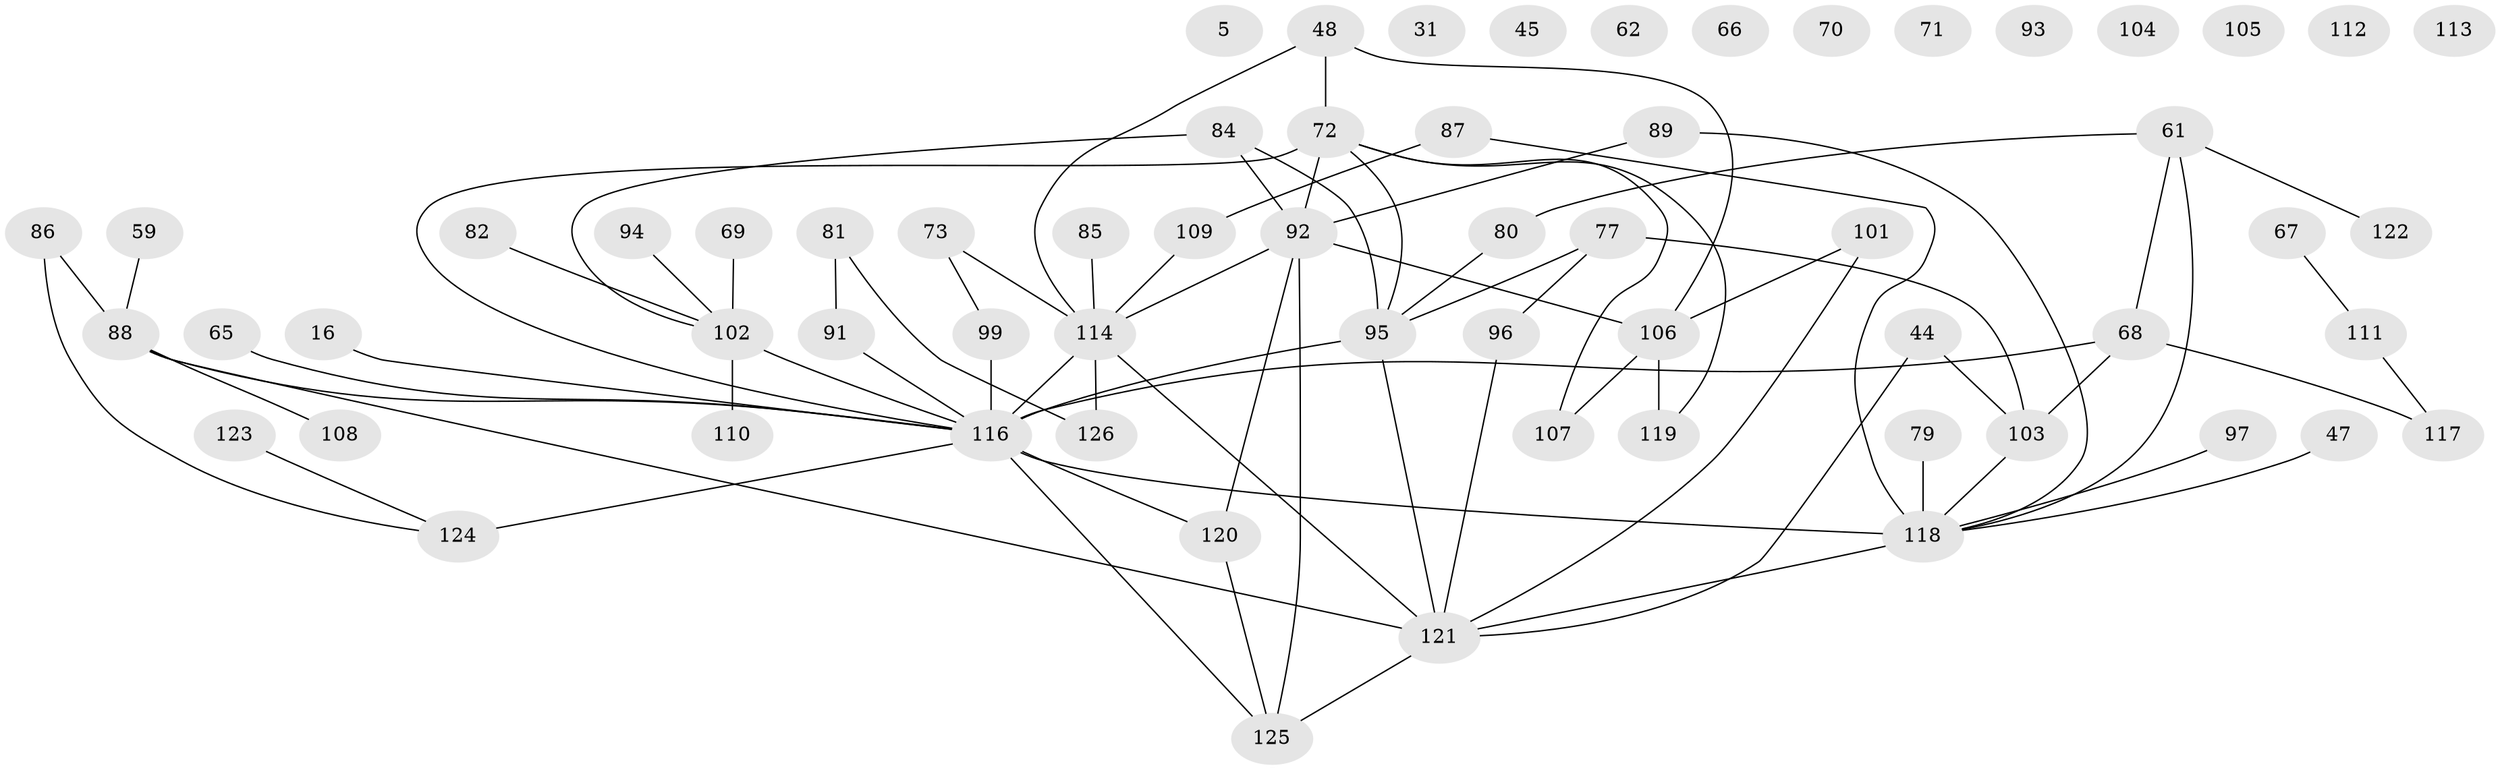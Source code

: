 // original degree distribution, {2: 0.29365079365079366, 4: 0.12698412698412698, 0: 0.09523809523809523, 3: 0.1746031746031746, 8: 0.015873015873015872, 5: 0.09523809523809523, 1: 0.15873015873015872, 6: 0.023809523809523808, 7: 0.007936507936507936, 9: 0.007936507936507936}
// Generated by graph-tools (version 1.1) at 2025/39/03/09/25 04:39:29]
// undirected, 63 vertices, 77 edges
graph export_dot {
graph [start="1"]
  node [color=gray90,style=filled];
  5;
  16;
  31;
  44;
  45;
  47;
  48;
  59;
  61 [super="+1+38+37"];
  62;
  65;
  66;
  67;
  68 [super="+18+33+24"];
  69;
  70;
  71;
  72 [super="+51+53"];
  73;
  77;
  79;
  80;
  81;
  82;
  84 [super="+76"];
  85;
  86;
  87;
  88 [super="+4+41"];
  89 [super="+14"];
  91 [super="+63+60"];
  92 [super="+19+78"];
  93;
  94;
  95 [super="+74+54"];
  96 [super="+11"];
  97;
  99;
  101;
  102 [super="+52+42"];
  103 [super="+17"];
  104;
  105;
  106 [super="+100"];
  107;
  108;
  109;
  110;
  111 [super="+21+22"];
  112;
  113;
  114 [super="+39+75"];
  116 [super="+58+64+98+115"];
  117;
  118 [super="+83+13+28"];
  119;
  120;
  121 [super="+30+43+90"];
  122;
  123;
  124 [super="+27"];
  125 [super="+25"];
  126;
  16 -- 116;
  44 -- 103;
  44 -- 121;
  47 -- 118;
  48 -- 114;
  48 -- 72;
  48 -- 106;
  59 -- 88;
  61 -- 118;
  61 -- 122;
  61 -- 80;
  61 -- 68;
  65 -- 116;
  67 -- 111;
  68 -- 117;
  68 -- 103;
  68 -- 116;
  69 -- 102;
  72 -- 107;
  72 -- 95;
  72 -- 116 [weight=3];
  72 -- 119;
  72 -- 92;
  73 -- 99;
  73 -- 114;
  77 -- 96 [weight=2];
  77 -- 103 [weight=2];
  77 -- 95 [weight=2];
  79 -- 118;
  80 -- 95;
  81 -- 126;
  81 -- 91;
  82 -- 102;
  84 -- 102 [weight=2];
  84 -- 92 [weight=2];
  84 -- 95;
  85 -- 114;
  86 -- 88;
  86 -- 124;
  87 -- 109;
  87 -- 118;
  88 -- 121;
  88 -- 108;
  88 -- 116;
  89 -- 118;
  89 -- 92;
  91 -- 116 [weight=2];
  92 -- 106;
  92 -- 120 [weight=3];
  92 -- 114 [weight=2];
  92 -- 125;
  94 -- 102;
  95 -- 116 [weight=5];
  95 -- 121;
  96 -- 121;
  97 -- 118;
  99 -- 116;
  101 -- 121;
  101 -- 106;
  102 -- 116 [weight=4];
  102 -- 110;
  103 -- 118 [weight=3];
  106 -- 119;
  106 -- 107;
  109 -- 114;
  111 -- 117;
  114 -- 126;
  114 -- 121;
  114 -- 116 [weight=3];
  116 -- 118 [weight=5];
  116 -- 120;
  116 -- 124 [weight=2];
  116 -- 125;
  118 -- 121;
  120 -- 125;
  121 -- 125;
  123 -- 124;
}
